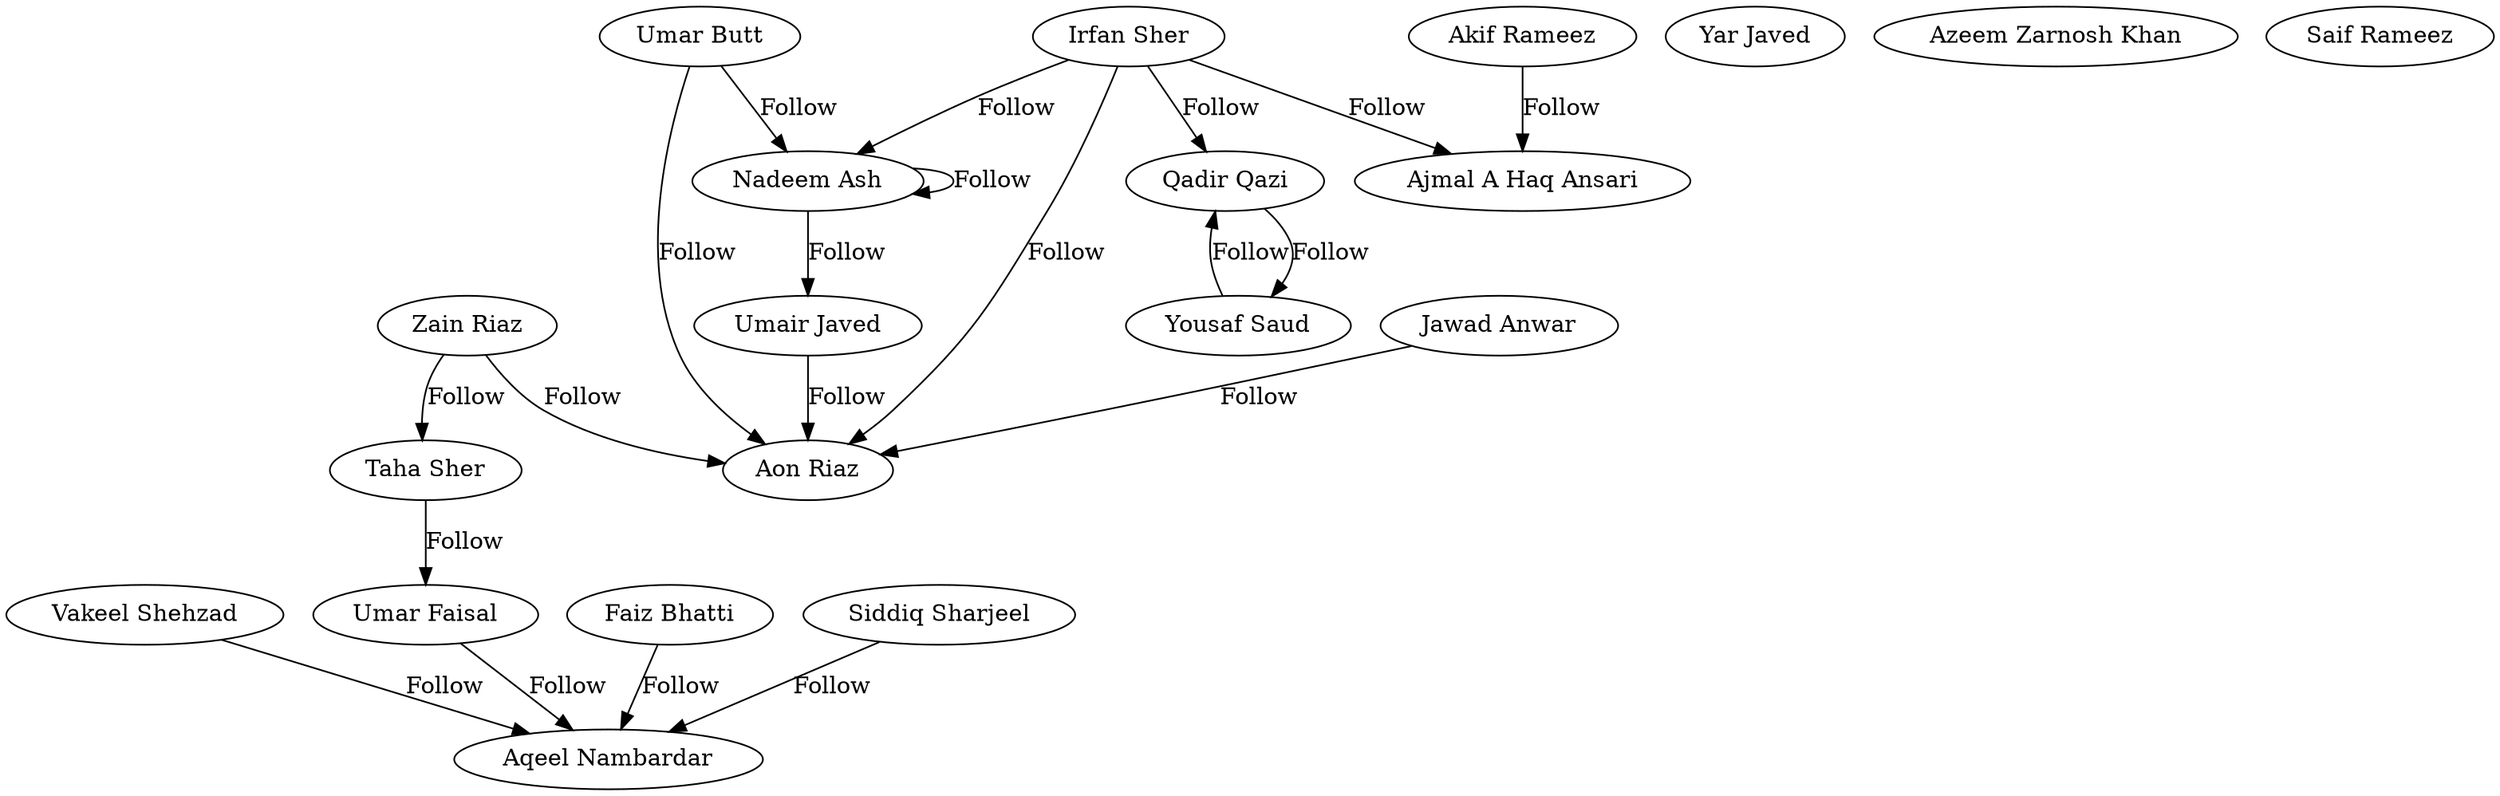 strict digraph G {
  Vakeel_Shehzad [ label="Vakeel Shehzad" ];
  Yar_Javed [ label="Yar Javed" ];
  Azeem_Zarnosh_Khan [ label="Azeem Zarnosh Khan" ];
  Ajmal_A_Haq_Ansari [ label="Ajmal A Haq Ansari" ];
  Saif_Rameez [ label="Saif Rameez" ];
  Yousaf_Saud [ label="Yousaf Saud" ];
  Umar_Butt [ label="Umar Butt" ];
  Zain_Riaz [ label="Zain Riaz" ];
  Umar_Faisal [ label="Umar Faisal" ];
  Qadir_Qazi [ label="Qadir Qazi" ];
  Taha_Sher [ label="Taha Sher" ];
  Irfan_Sher [ label="Irfan Sher" ];
  Faiz_Bhatti [ label="Faiz Bhatti" ];
  Umair_Javed [ label="Umair Javed" ];
  Aon_Riaz [ label="Aon Riaz" ];
  Akif_Rameez [ label="Akif Rameez" ];
  Siddiq_Sharjeel [ label="Siddiq Sharjeel" ];
  Aqeel_Nambardar [ label="Aqeel Nambardar" ];
  Nadeem_Ash [ label="Nadeem Ash" ];
  Jawad_Anwar [ label="Jawad Anwar" ];
  Vakeel_Shehzad -> Aqeel_Nambardar [ label="Follow" ];
  Irfan_Sher -> Ajmal_A_Haq_Ansari [ label="Follow" ];
  Irfan_Sher -> Nadeem_Ash [ label="Follow" ];
  Siddiq_Sharjeel -> Aqeel_Nambardar [ label="Follow" ];
  Nadeem_Ash -> Nadeem_Ash [ label="Follow" ];
  Zain_Riaz -> Aon_Riaz [ label="Follow" ];
  Taha_Sher -> Umar_Faisal [ label="Follow" ];
  Yousaf_Saud -> Qadir_Qazi [ label="Follow" ];
  Irfan_Sher -> Qadir_Qazi [ label="Follow" ];
  Jawad_Anwar -> Aon_Riaz [ label="Follow" ];
  Zain_Riaz -> Taha_Sher [ label="Follow" ];
  Irfan_Sher -> Aon_Riaz [ label="Follow" ];
  Faiz_Bhatti -> Aqeel_Nambardar [ label="Follow" ];
  Umair_Javed -> Aon_Riaz [ label="Follow" ];
  Nadeem_Ash -> Umair_Javed [ label="Follow" ];
  Umar_Faisal -> Aqeel_Nambardar [ label="Follow" ];
  Umar_Butt -> Aon_Riaz [ label="Follow" ];
  Qadir_Qazi -> Yousaf_Saud [ label="Follow" ];
  Umar_Butt -> Nadeem_Ash [ label="Follow" ];
  Akif_Rameez -> Ajmal_A_Haq_Ansari [ label="Follow" ];
}
